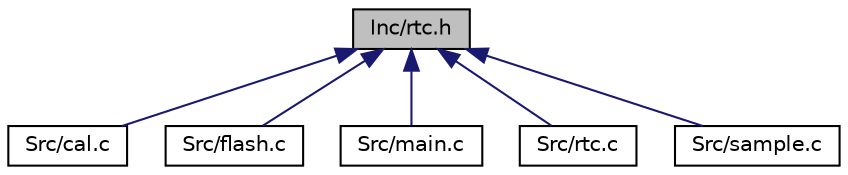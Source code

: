 digraph "Inc/rtc.h"
{
  edge [fontname="Helvetica",fontsize="10",labelfontname="Helvetica",labelfontsize="10"];
  node [fontname="Helvetica",fontsize="10",shape=record];
  Node1 [label="Inc/rtc.h",height=0.2,width=0.4,color="black", fillcolor="grey75", style="filled", fontcolor="black"];
  Node1 -> Node2 [dir="back",color="midnightblue",fontsize="10",style="solid"];
  Node2 [label="Src/cal.c",height=0.2,width=0.4,color="black", fillcolor="white", style="filled",URL="$cal_8c.html"];
  Node1 -> Node3 [dir="back",color="midnightblue",fontsize="10",style="solid"];
  Node3 [label="Src/flash.c",height=0.2,width=0.4,color="black", fillcolor="white", style="filled",URL="$flash_8c.html"];
  Node1 -> Node4 [dir="back",color="midnightblue",fontsize="10",style="solid"];
  Node4 [label="Src/main.c",height=0.2,width=0.4,color="black", fillcolor="white", style="filled",URL="$main_8c.html",tooltip=": Main program body "];
  Node1 -> Node5 [dir="back",color="midnightblue",fontsize="10",style="solid"];
  Node5 [label="Src/rtc.c",height=0.2,width=0.4,color="black", fillcolor="white", style="filled",URL="$rtc_8c.html"];
  Node1 -> Node6 [dir="back",color="midnightblue",fontsize="10",style="solid"];
  Node6 [label="Src/sample.c",height=0.2,width=0.4,color="black", fillcolor="white", style="filled",URL="$sample_8c.html"];
}
